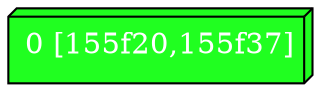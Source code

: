 diGraph libnss3{
	libnss3_0  [style=filled fillcolor="#20FF20" fontcolor="#ffffff" shape=box3d label="0 [155f20,155f37]"]


}